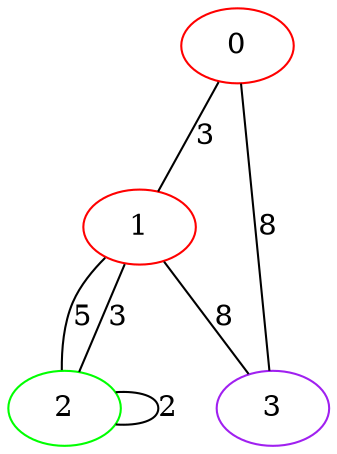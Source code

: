 graph "" {
0 [color=red, weight=1];
1 [color=red, weight=1];
2 [color=green, weight=2];
3 [color=purple, weight=4];
0 -- 1  [key=0, label=3];
0 -- 3  [key=0, label=8];
1 -- 2  [key=0, label=5];
1 -- 2  [key=1, label=3];
1 -- 3  [key=0, label=8];
2 -- 2  [key=0, label=2];
}
